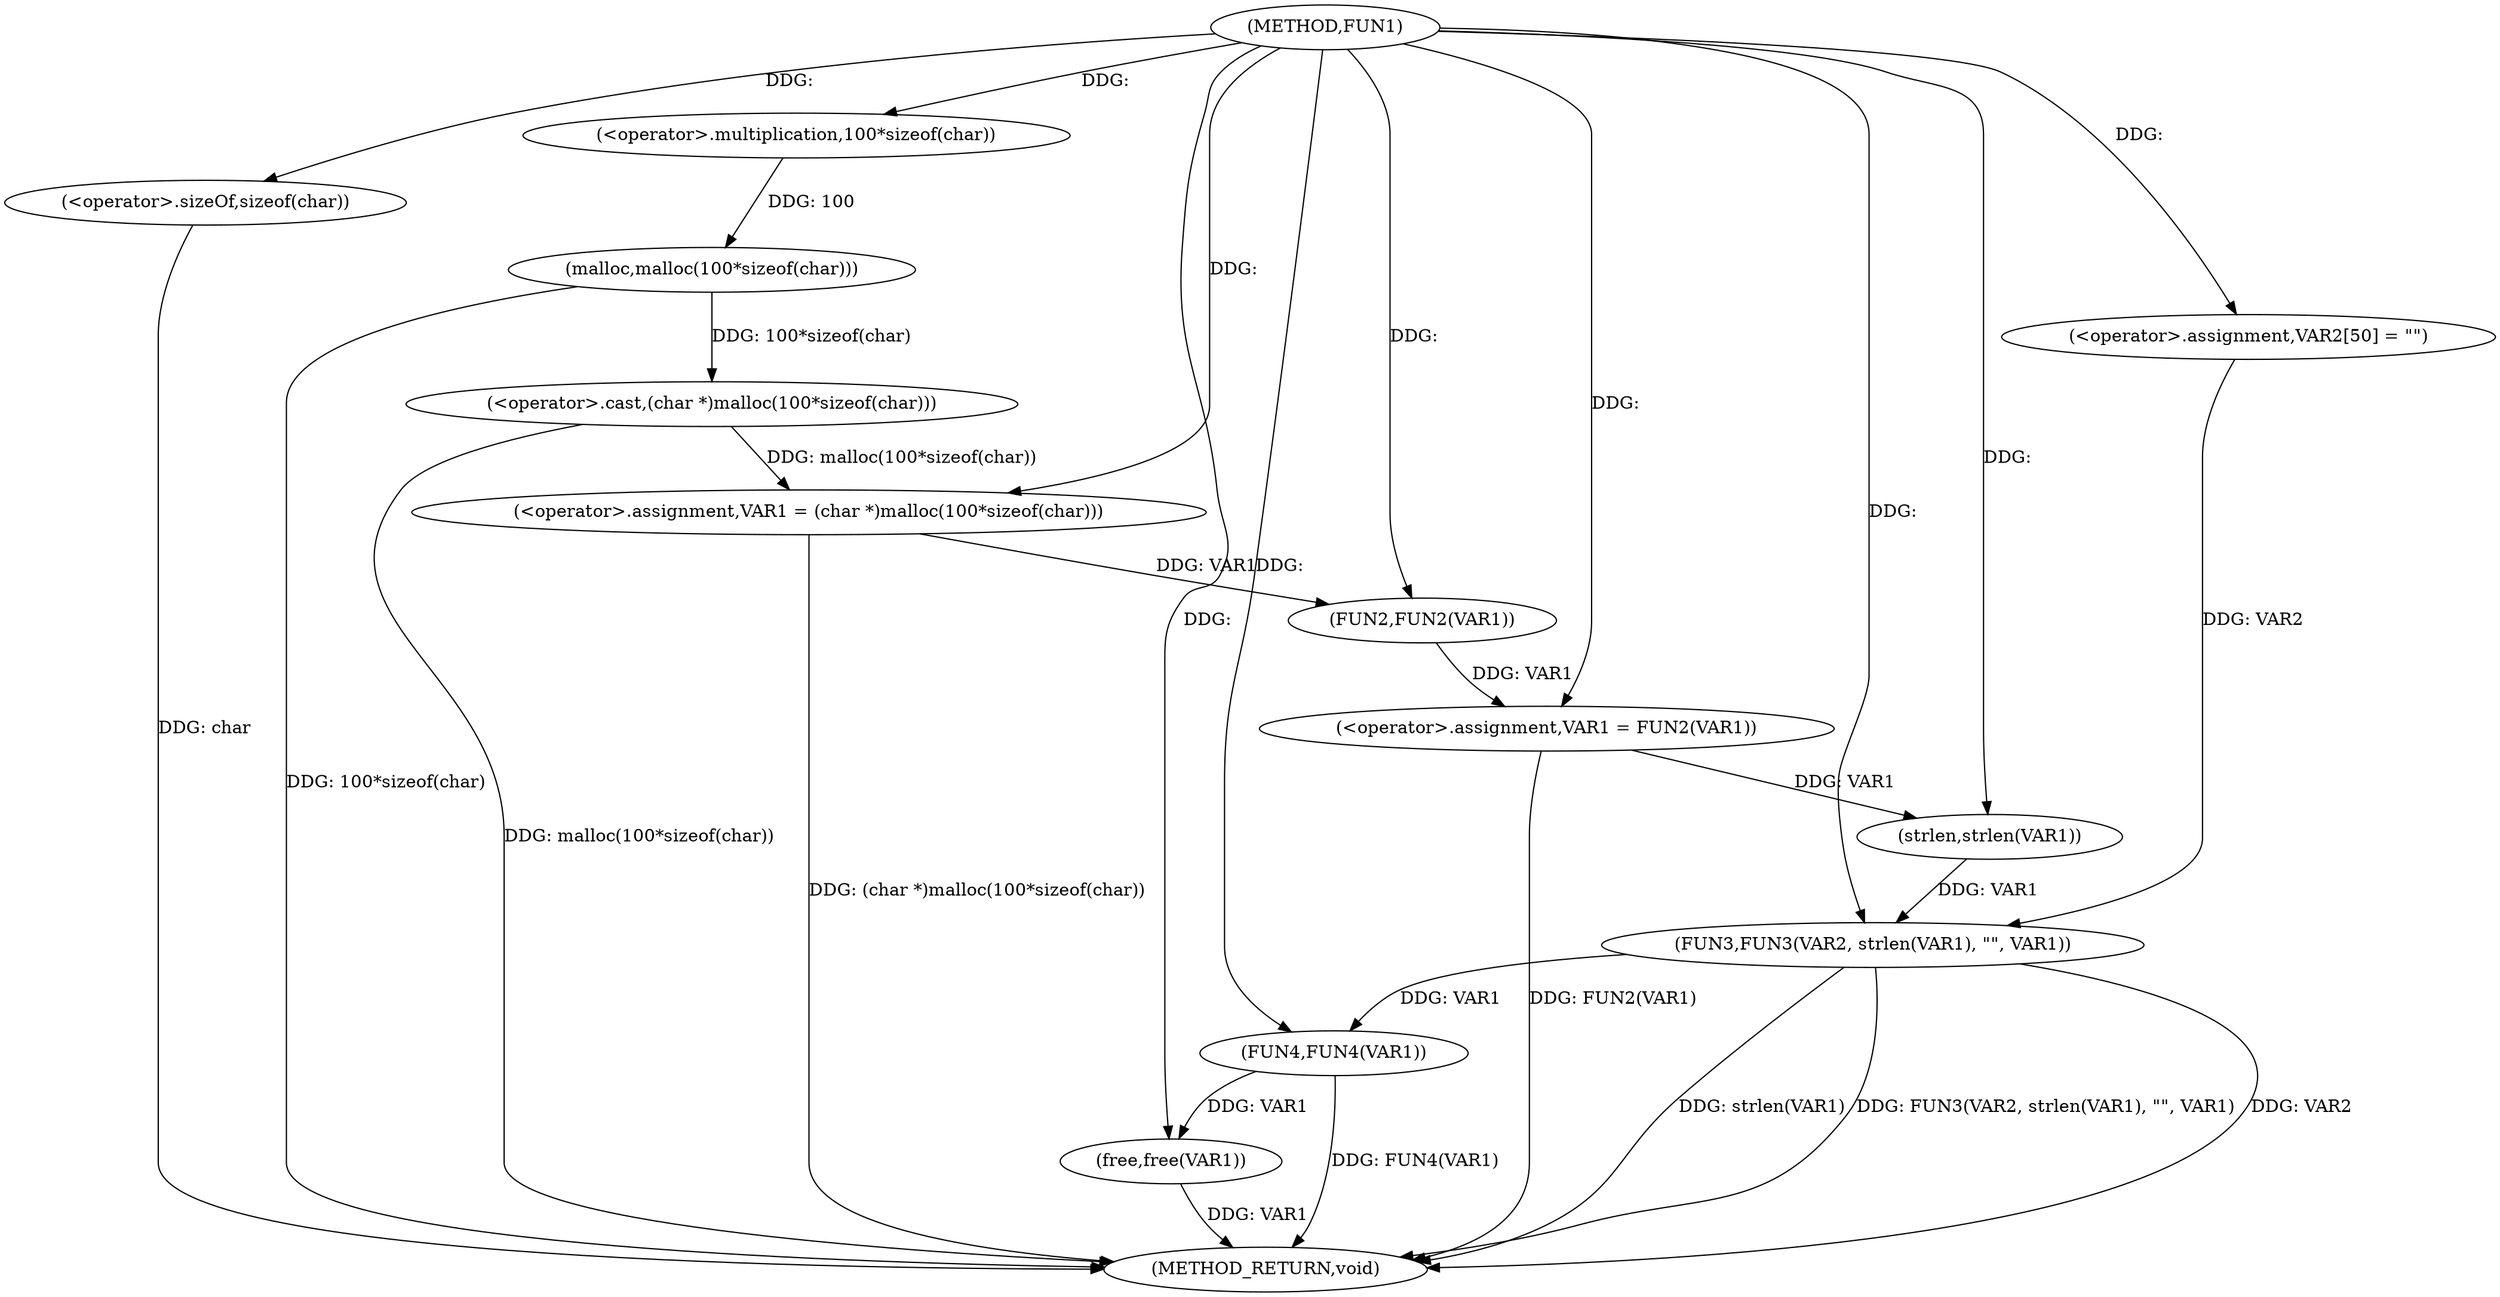 digraph FUN1 {  
"1000100" [label = "(METHOD,FUN1)" ]
"1000131" [label = "(METHOD_RETURN,void)" ]
"1000103" [label = "(<operator>.assignment,VAR1 = (char *)malloc(100*sizeof(char)))" ]
"1000105" [label = "(<operator>.cast,(char *)malloc(100*sizeof(char)))" ]
"1000107" [label = "(malloc,malloc(100*sizeof(char)))" ]
"1000108" [label = "(<operator>.multiplication,100*sizeof(char))" ]
"1000110" [label = "(<operator>.sizeOf,sizeof(char))" ]
"1000112" [label = "(<operator>.assignment,VAR1 = FUN2(VAR1))" ]
"1000114" [label = "(FUN2,FUN2(VAR1))" ]
"1000118" [label = "(<operator>.assignment,VAR2[50] = \"\")" ]
"1000121" [label = "(FUN3,FUN3(VAR2, strlen(VAR1), \"\", VAR1))" ]
"1000123" [label = "(strlen,strlen(VAR1))" ]
"1000127" [label = "(FUN4,FUN4(VAR1))" ]
"1000129" [label = "(free,free(VAR1))" ]
  "1000129" -> "1000131"  [ label = "DDG: VAR1"] 
  "1000107" -> "1000131"  [ label = "DDG: 100*sizeof(char)"] 
  "1000105" -> "1000131"  [ label = "DDG: malloc(100*sizeof(char))"] 
  "1000103" -> "1000131"  [ label = "DDG: (char *)malloc(100*sizeof(char))"] 
  "1000112" -> "1000131"  [ label = "DDG: FUN2(VAR1)"] 
  "1000121" -> "1000131"  [ label = "DDG: strlen(VAR1)"] 
  "1000121" -> "1000131"  [ label = "DDG: FUN3(VAR2, strlen(VAR1), \"\", VAR1)"] 
  "1000127" -> "1000131"  [ label = "DDG: FUN4(VAR1)"] 
  "1000121" -> "1000131"  [ label = "DDG: VAR2"] 
  "1000110" -> "1000131"  [ label = "DDG: char"] 
  "1000105" -> "1000103"  [ label = "DDG: malloc(100*sizeof(char))"] 
  "1000100" -> "1000103"  [ label = "DDG: "] 
  "1000107" -> "1000105"  [ label = "DDG: 100*sizeof(char)"] 
  "1000108" -> "1000107"  [ label = "DDG: 100"] 
  "1000100" -> "1000108"  [ label = "DDG: "] 
  "1000100" -> "1000110"  [ label = "DDG: "] 
  "1000114" -> "1000112"  [ label = "DDG: VAR1"] 
  "1000100" -> "1000112"  [ label = "DDG: "] 
  "1000103" -> "1000114"  [ label = "DDG: VAR1"] 
  "1000100" -> "1000114"  [ label = "DDG: "] 
  "1000100" -> "1000118"  [ label = "DDG: "] 
  "1000118" -> "1000121"  [ label = "DDG: VAR2"] 
  "1000100" -> "1000121"  [ label = "DDG: "] 
  "1000123" -> "1000121"  [ label = "DDG: VAR1"] 
  "1000112" -> "1000123"  [ label = "DDG: VAR1"] 
  "1000100" -> "1000123"  [ label = "DDG: "] 
  "1000121" -> "1000127"  [ label = "DDG: VAR1"] 
  "1000100" -> "1000127"  [ label = "DDG: "] 
  "1000127" -> "1000129"  [ label = "DDG: VAR1"] 
  "1000100" -> "1000129"  [ label = "DDG: "] 
}
